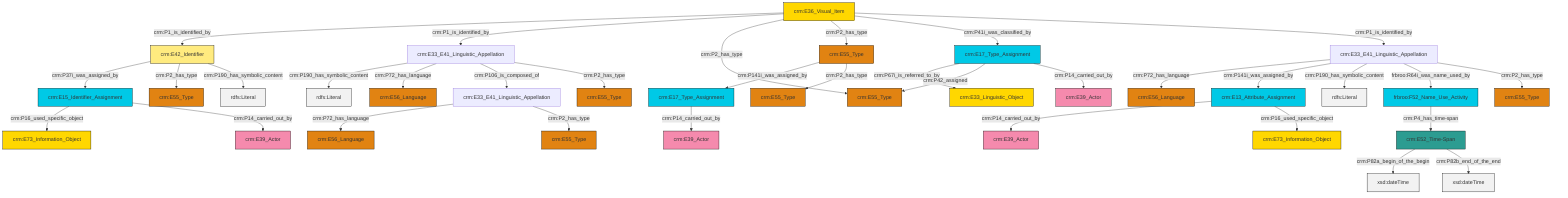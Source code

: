 graph TD
classDef Literal fill:#f2f2f2,stroke:#000000;
classDef CRM_Entity fill:#FFFFFF,stroke:#000000;
classDef Temporal_Entity fill:#00C9E6, stroke:#000000;
classDef Type fill:#E18312, stroke:#000000;
classDef Time-Span fill:#2C9C91, stroke:#000000;
classDef Appellation fill:#FFEB7F, stroke:#000000;
classDef Place fill:#008836, stroke:#000000;
classDef Persistent_Item fill:#B266B2, stroke:#000000;
classDef Conceptual_Object fill:#FFD700, stroke:#000000;
classDef Physical_Thing fill:#D2B48C, stroke:#000000;
classDef Actor fill:#f58aad, stroke:#000000;
classDef PC_Classes fill:#4ce600, stroke:#000000;
classDef Multi fill:#cccccc,stroke:#000000;

2["crm:E33_E41_Linguistic_Appellation"]:::Default -->|crm:P190_has_symbolic_content| 3[rdfs:Literal]:::Literal
4["crm:E42_Identifier"]:::Appellation -->|crm:P37i_was_assigned_by| 5["crm:E15_Identifier_Assignment"]:::Temporal_Entity
6["crm:E52_Time-Span"]:::Time-Span -->|crm:P82a_begin_of_the_begin| 7[xsd:dateTime]:::Literal
8["crm:E33_E41_Linguistic_Appellation"]:::Default -->|crm:P72_has_language| 9["crm:E56_Language"]:::Type
0["crm:E36_Visual_Item"]:::Conceptual_Object -->|crm:P1_is_identified_by| 4["crm:E42_Identifier"]:::Appellation
8["crm:E33_E41_Linguistic_Appellation"]:::Default -->|crm:P141i_was_assigned_by| 10["crm:E13_Attribute_Assignment"]:::Temporal_Entity
11["crm:E55_Type"]:::Type -->|crm:P141i_was_assigned_by| 12["crm:E17_Type_Assignment"]:::Temporal_Entity
5["crm:E15_Identifier_Assignment"]:::Temporal_Entity -->|crm:P16_used_specific_object| 13["crm:E73_Information_Object"]:::Conceptual_Object
10["crm:E13_Attribute_Assignment"]:::Temporal_Entity -->|crm:P14_carried_out_by| 17["crm:E39_Actor"]:::Actor
14["crm:E33_E41_Linguistic_Appellation"]:::Default -->|crm:P72_has_language| 20["crm:E56_Language"]:::Type
4["crm:E42_Identifier"]:::Appellation -->|crm:P2_has_type| 18["crm:E55_Type"]:::Type
4["crm:E42_Identifier"]:::Appellation -->|crm:P190_has_symbolic_content| 23[rdfs:Literal]:::Literal
5["crm:E15_Identifier_Assignment"]:::Temporal_Entity -->|crm:P14_carried_out_by| 24["crm:E39_Actor"]:::Actor
25["frbroo:F52_Name_Use_Activity"]:::Temporal_Entity -->|crm:P4_has_time-span| 6["crm:E52_Time-Span"]:::Time-Span
8["crm:E33_E41_Linguistic_Appellation"]:::Default -->|crm:P190_has_symbolic_content| 26[rdfs:Literal]:::Literal
14["crm:E33_E41_Linguistic_Appellation"]:::Default -->|crm:P2_has_type| 34["crm:E55_Type"]:::Type
0["crm:E36_Visual_Item"]:::Conceptual_Object -->|crm:P1_is_identified_by| 2["crm:E33_E41_Linguistic_Appellation"]:::Default
2["crm:E33_E41_Linguistic_Appellation"]:::Default -->|crm:P72_has_language| 32["crm:E56_Language"]:::Type
2["crm:E33_E41_Linguistic_Appellation"]:::Default -->|crm:P106_is_composed_of| 14["crm:E33_E41_Linguistic_Appellation"]:::Default
8["crm:E33_E41_Linguistic_Appellation"]:::Default -->|frbroo:R64i_was_name_used_by| 25["frbroo:F52_Name_Use_Activity"]:::Temporal_Entity
11["crm:E55_Type"]:::Type -->|crm:P2_has_type| 30["crm:E55_Type"]:::Type
10["crm:E13_Attribute_Assignment"]:::Temporal_Entity -->|crm:P16_used_specific_object| 39["crm:E73_Information_Object"]:::Conceptual_Object
6["crm:E52_Time-Span"]:::Time-Span -->|crm:P82b_end_of_the_end| 51[xsd:dateTime]:::Literal
35["crm:E17_Type_Assignment"]:::Temporal_Entity -->|crm:P67i_is_referred_to_by| 52["crm:E33_Linguistic_Object"]:::Conceptual_Object
35["crm:E17_Type_Assignment"]:::Temporal_Entity -->|crm:P42_assigned| 47["crm:E55_Type"]:::Type
35["crm:E17_Type_Assignment"]:::Temporal_Entity -->|crm:P14_carried_out_by| 54["crm:E39_Actor"]:::Actor
12["crm:E17_Type_Assignment"]:::Temporal_Entity -->|crm:P14_carried_out_by| 44["crm:E39_Actor"]:::Actor
0["crm:E36_Visual_Item"]:::Conceptual_Object -->|crm:P2_has_type| 47["crm:E55_Type"]:::Type
0["crm:E36_Visual_Item"]:::Conceptual_Object -->|crm:P2_has_type| 11["crm:E55_Type"]:::Type
0["crm:E36_Visual_Item"]:::Conceptual_Object -->|crm:P41i_was_classified_by| 35["crm:E17_Type_Assignment"]:::Temporal_Entity
0["crm:E36_Visual_Item"]:::Conceptual_Object -->|crm:P1_is_identified_by| 8["crm:E33_E41_Linguistic_Appellation"]:::Default
8["crm:E33_E41_Linguistic_Appellation"]:::Default -->|crm:P2_has_type| 59["crm:E55_Type"]:::Type
2["crm:E33_E41_Linguistic_Appellation"]:::Default -->|crm:P2_has_type| 37["crm:E55_Type"]:::Type